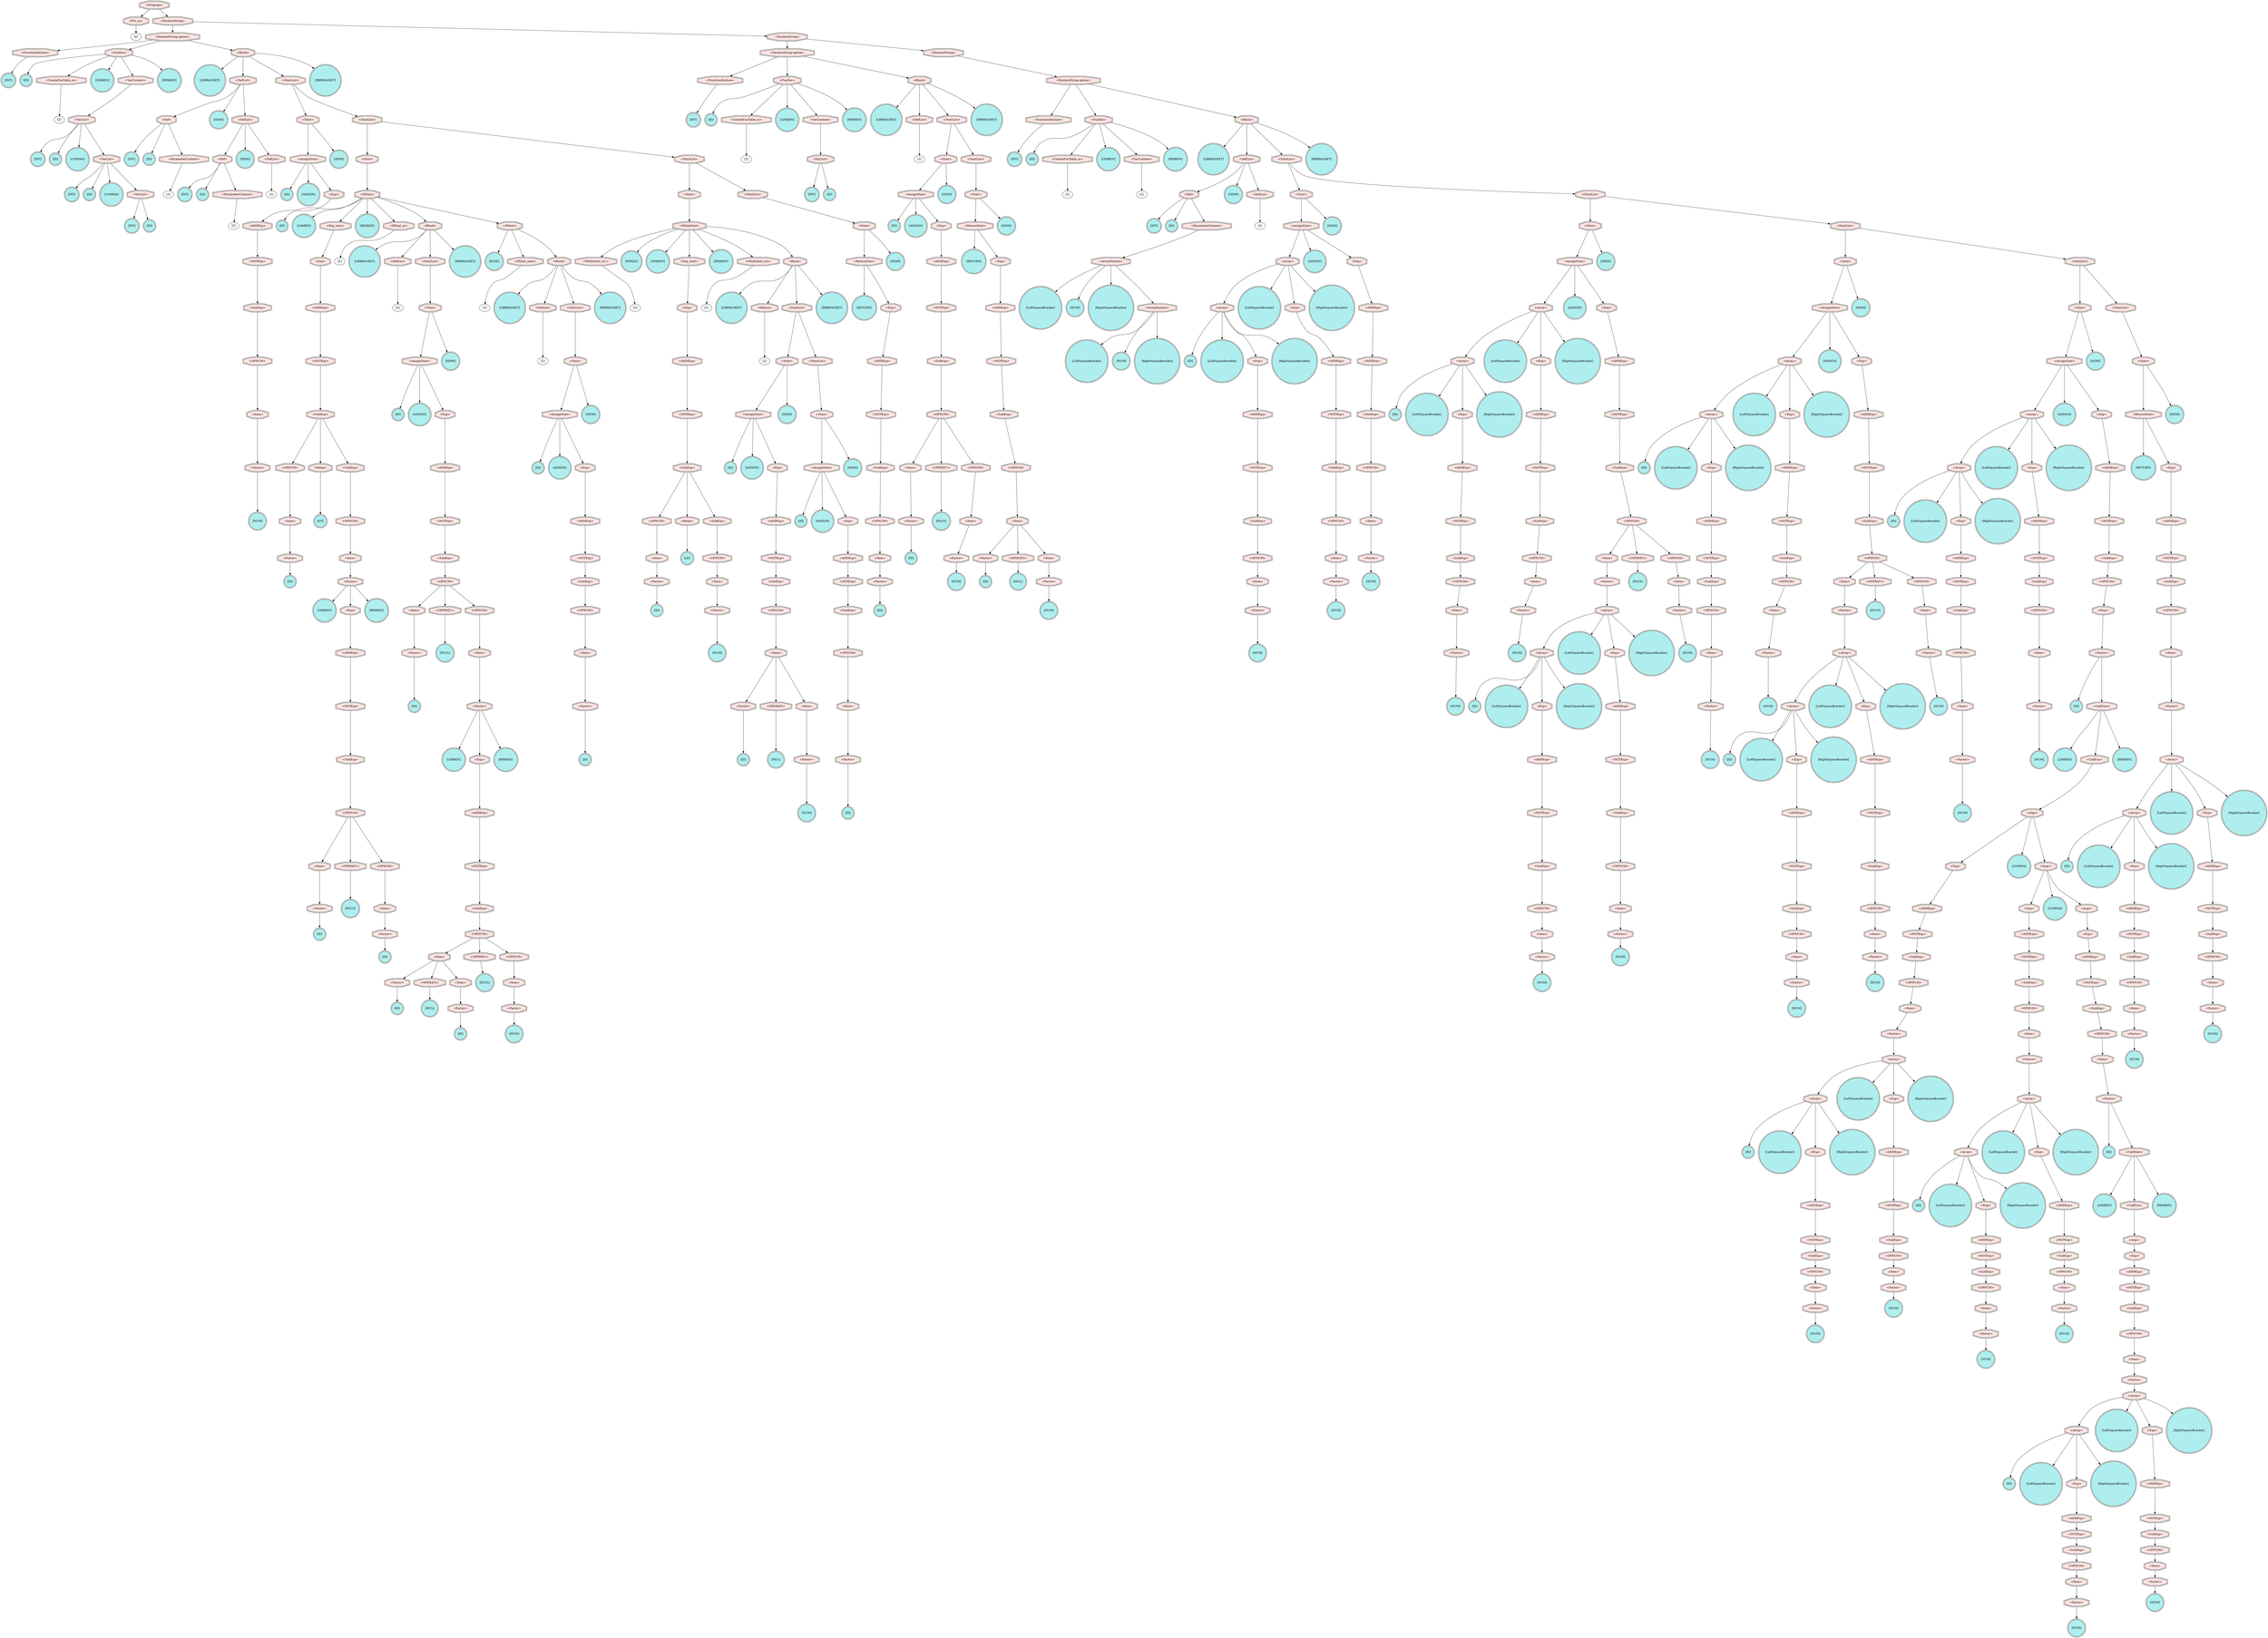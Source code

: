 digraph tree { 
v0[label="<Pro_m>",fillcolor=mistyrose,shape=doubleoctagon,style=filled];
e1[label="[Z]"];
v0-> e1;
v1[label="[INT]",fillcolor=paleturquoise,shape=doublecircle,style=filled];
v2[label="<FunctionDeclare>",fillcolor=mistyrose,shape=doubleoctagon,style=filled];
v2 -> v1;
v3[label="[ID]",fillcolor=paleturquoise,shape=doublecircle,style=filled];
v4[label="<CreateFunTable_m>",fillcolor=mistyrose,shape=doubleoctagon,style=filled];
e5[label="[Z]"];
v4-> e5;
v5[label="[LPAREN]",fillcolor=paleturquoise,shape=doublecircle,style=filled];
v6[label="[INT]",fillcolor=paleturquoise,shape=doublecircle,style=filled];
v7[label="[ID]",fillcolor=paleturquoise,shape=doublecircle,style=filled];
v8[label="[COMMA]",fillcolor=paleturquoise,shape=doublecircle,style=filled];
v9[label="[INT]",fillcolor=paleturquoise,shape=doublecircle,style=filled];
v10[label="[ID]",fillcolor=paleturquoise,shape=doublecircle,style=filled];
v11[label="[COMMA]",fillcolor=paleturquoise,shape=doublecircle,style=filled];
v12[label="[INT]",fillcolor=paleturquoise,shape=doublecircle,style=filled];
v13[label="[ID]",fillcolor=paleturquoise,shape=doublecircle,style=filled];
v14[label="<VarList>",fillcolor=mistyrose,shape=doubleoctagon,style=filled];
v14 -> v13;
v14 -> v12;
v15[label="<VarList>",fillcolor=mistyrose,shape=doubleoctagon,style=filled];
v15 -> v14;
v15 -> v11;
v15 -> v10;
v15 -> v9;
v16[label="<VarList>",fillcolor=mistyrose,shape=doubleoctagon,style=filled];
v16 -> v15;
v16 -> v8;
v16 -> v7;
v16 -> v6;
v17[label="<VarContent>",fillcolor=mistyrose,shape=doubleoctagon,style=filled];
v17 -> v16;
v18[label="[RPAREN]",fillcolor=paleturquoise,shape=doublecircle,style=filled];
v19[label="<FunDec>",fillcolor=mistyrose,shape=doubleoctagon,style=filled];
v19 -> v18;
v19 -> v17;
v19 -> v5;
v19 -> v4;
v19 -> v3;
v20[label="[LBBRACKET]",fillcolor=paleturquoise,shape=doublecircle,style=filled];
v21[label="[INT]",fillcolor=paleturquoise,shape=doublecircle,style=filled];
v22[label="[ID]",fillcolor=paleturquoise,shape=doublecircle,style=filled];
v23[label="<ParameterContent>",fillcolor=mistyrose,shape=doubleoctagon,style=filled];
e24[label="[Z]"];
v23-> e24;
v24[label="<Def>",fillcolor=mistyrose,shape=doubleoctagon,style=filled];
v24 -> v23;
v24 -> v22;
v24 -> v21;
v25[label="[SEMI]",fillcolor=paleturquoise,shape=doublecircle,style=filled];
v26[label="[INT]",fillcolor=paleturquoise,shape=doublecircle,style=filled];
v27[label="[ID]",fillcolor=paleturquoise,shape=doublecircle,style=filled];
v28[label="<ParameterContent>",fillcolor=mistyrose,shape=doubleoctagon,style=filled];
e29[label="[Z]"];
v28-> e29;
v29[label="<Def>",fillcolor=mistyrose,shape=doubleoctagon,style=filled];
v29 -> v28;
v29 -> v27;
v29 -> v26;
v30[label="[SEMI]",fillcolor=paleturquoise,shape=doublecircle,style=filled];
v31[label="<DefList>",fillcolor=mistyrose,shape=doubleoctagon,style=filled];
e32[label="[Z]"];
v31-> e32;
v32[label="<DefList>",fillcolor=mistyrose,shape=doubleoctagon,style=filled];
v32 -> v31;
v32 -> v30;
v32 -> v29;
v33[label="<DefList>",fillcolor=mistyrose,shape=doubleoctagon,style=filled];
v33 -> v32;
v33 -> v25;
v33 -> v24;
v34[label="[ID]",fillcolor=paleturquoise,shape=doublecircle,style=filled];
v35[label="[ASSIGN]",fillcolor=paleturquoise,shape=doublecircle,style=filled];
v36[label="[NUM]",fillcolor=paleturquoise,shape=doublecircle,style=filled];
v37[label="<Factor>",fillcolor=mistyrose,shape=doubleoctagon,style=filled];
v37 -> v36;
v38[label="<Item>",fillcolor=mistyrose,shape=doubleoctagon,style=filled];
v38 -> v37;
v39[label="<OPNUM>",fillcolor=mistyrose,shape=doubleoctagon,style=filled];
v39 -> v38;
v40[label="<SubExp>",fillcolor=mistyrose,shape=doubleoctagon,style=filled];
v40 -> v39;
v41[label="<NOTExp>",fillcolor=mistyrose,shape=doubleoctagon,style=filled];
v41 -> v40;
v42[label="<ANDExp>",fillcolor=mistyrose,shape=doubleoctagon,style=filled];
v42 -> v41;
v43[label="<Exp>",fillcolor=mistyrose,shape=doubleoctagon,style=filled];
v43 -> v42;
v44[label="<AssignStmt>",fillcolor=mistyrose,shape=doubleoctagon,style=filled];
v44 -> v43;
v44 -> v35;
v44 -> v34;
v45[label="[SEMI]",fillcolor=paleturquoise,shape=doublecircle,style=filled];
v46[label="<Stmt>",fillcolor=mistyrose,shape=doubleoctagon,style=filled];
v46 -> v45;
v46 -> v44;
v47[label="[IF]",fillcolor=paleturquoise,shape=doublecircle,style=filled];
v48[label="[LPAREN]",fillcolor=paleturquoise,shape=doublecircle,style=filled];
v49[label="[ID]",fillcolor=paleturquoise,shape=doublecircle,style=filled];
v50[label="<Factor>",fillcolor=mistyrose,shape=doubleoctagon,style=filled];
v50 -> v49;
v51[label="<Item>",fillcolor=mistyrose,shape=doubleoctagon,style=filled];
v51 -> v50;
v52[label="<OPNUM>",fillcolor=mistyrose,shape=doubleoctagon,style=filled];
v52 -> v51;
v53[label="[GT]",fillcolor=paleturquoise,shape=doublecircle,style=filled];
v54[label="<Relop>",fillcolor=mistyrose,shape=doubleoctagon,style=filled];
v54 -> v53;
v55[label="[LPAREN]",fillcolor=paleturquoise,shape=doublecircle,style=filled];
v56[label="[ID]",fillcolor=paleturquoise,shape=doublecircle,style=filled];
v57[label="<Factor>",fillcolor=mistyrose,shape=doubleoctagon,style=filled];
v57 -> v56;
v58[label="<Item>",fillcolor=mistyrose,shape=doubleoctagon,style=filled];
v58 -> v57;
v59[label="[PLUS]",fillcolor=paleturquoise,shape=doublecircle,style=filled];
v60[label="<OPERAT1>",fillcolor=mistyrose,shape=doubleoctagon,style=filled];
v60 -> v59;
v61[label="[ID]",fillcolor=paleturquoise,shape=doublecircle,style=filled];
v62[label="<Factor>",fillcolor=mistyrose,shape=doubleoctagon,style=filled];
v62 -> v61;
v63[label="<Item>",fillcolor=mistyrose,shape=doubleoctagon,style=filled];
v63 -> v62;
v64[label="<OPNUM>",fillcolor=mistyrose,shape=doubleoctagon,style=filled];
v64 -> v63;
v65[label="<OPNUM>",fillcolor=mistyrose,shape=doubleoctagon,style=filled];
v65 -> v64;
v65 -> v60;
v65 -> v58;
v66[label="<SubExp>",fillcolor=mistyrose,shape=doubleoctagon,style=filled];
v66 -> v65;
v67[label="<NOTExp>",fillcolor=mistyrose,shape=doubleoctagon,style=filled];
v67 -> v66;
v68[label="<ANDExp>",fillcolor=mistyrose,shape=doubleoctagon,style=filled];
v68 -> v67;
v69[label="<Exp>",fillcolor=mistyrose,shape=doubleoctagon,style=filled];
v69 -> v68;
v70[label="[RPAREN]",fillcolor=paleturquoise,shape=doublecircle,style=filled];
v71[label="<Factor>",fillcolor=mistyrose,shape=doubleoctagon,style=filled];
v71 -> v70;
v71 -> v69;
v71 -> v55;
v72[label="<Item>",fillcolor=mistyrose,shape=doubleoctagon,style=filled];
v72 -> v71;
v73[label="<OPNUM>",fillcolor=mistyrose,shape=doubleoctagon,style=filled];
v73 -> v72;
v74[label="<SubExp>",fillcolor=mistyrose,shape=doubleoctagon,style=filled];
v74 -> v73;
v75[label="<SubExp>",fillcolor=mistyrose,shape=doubleoctagon,style=filled];
v75 -> v74;
v75 -> v54;
v75 -> v52;
v76[label="<NOTExp>",fillcolor=mistyrose,shape=doubleoctagon,style=filled];
v76 -> v75;
v77[label="<ANDExp>",fillcolor=mistyrose,shape=doubleoctagon,style=filled];
v77 -> v76;
v78[label="<Exp>",fillcolor=mistyrose,shape=doubleoctagon,style=filled];
v78 -> v77;
v79[label="<Exp_stmt>",fillcolor=mistyrose,shape=doubleoctagon,style=filled];
v79 -> v78;
v80[label="[RPAREN]",fillcolor=paleturquoise,shape=doublecircle,style=filled];
v81[label="<IfStmt_m>",fillcolor=mistyrose,shape=doubleoctagon,style=filled];
e82[label="[Z]"];
v81-> e82;
v82[label="[LBBRACKET]",fillcolor=paleturquoise,shape=doublecircle,style=filled];
v83[label="<DefList>",fillcolor=mistyrose,shape=doubleoctagon,style=filled];
e84[label="[Z]"];
v83-> e84;
v84[label="[ID]",fillcolor=paleturquoise,shape=doublecircle,style=filled];
v85[label="[ASSIGN]",fillcolor=paleturquoise,shape=doublecircle,style=filled];
v86[label="[ID]",fillcolor=paleturquoise,shape=doublecircle,style=filled];
v87[label="<Factor>",fillcolor=mistyrose,shape=doubleoctagon,style=filled];
v87 -> v86;
v88[label="<Item>",fillcolor=mistyrose,shape=doubleoctagon,style=filled];
v88 -> v87;
v89[label="[PLUS]",fillcolor=paleturquoise,shape=doublecircle,style=filled];
v90[label="<OPERAT1>",fillcolor=mistyrose,shape=doubleoctagon,style=filled];
v90 -> v89;
v91[label="[LPAREN]",fillcolor=paleturquoise,shape=doublecircle,style=filled];
v92[label="[ID]",fillcolor=paleturquoise,shape=doublecircle,style=filled];
v93[label="<Factor>",fillcolor=mistyrose,shape=doubleoctagon,style=filled];
v93 -> v92;
v94[label="[MUL]",fillcolor=paleturquoise,shape=doublecircle,style=filled];
v95[label="<OPERAT2>",fillcolor=mistyrose,shape=doubleoctagon,style=filled];
v95 -> v94;
v96[label="[ID]",fillcolor=paleturquoise,shape=doublecircle,style=filled];
v97[label="<Factor>",fillcolor=mistyrose,shape=doubleoctagon,style=filled];
v97 -> v96;
v98[label="<Item>",fillcolor=mistyrose,shape=doubleoctagon,style=filled];
v98 -> v97;
v99[label="<Item>",fillcolor=mistyrose,shape=doubleoctagon,style=filled];
v99 -> v98;
v99 -> v95;
v99 -> v93;
v100[label="[PLUS]",fillcolor=paleturquoise,shape=doublecircle,style=filled];
v101[label="<OPERAT1>",fillcolor=mistyrose,shape=doubleoctagon,style=filled];
v101 -> v100;
v102[label="[NUM]",fillcolor=paleturquoise,shape=doublecircle,style=filled];
v103[label="<Factor>",fillcolor=mistyrose,shape=doubleoctagon,style=filled];
v103 -> v102;
v104[label="<Item>",fillcolor=mistyrose,shape=doubleoctagon,style=filled];
v104 -> v103;
v105[label="<OPNUM>",fillcolor=mistyrose,shape=doubleoctagon,style=filled];
v105 -> v104;
v106[label="<OPNUM>",fillcolor=mistyrose,shape=doubleoctagon,style=filled];
v106 -> v105;
v106 -> v101;
v106 -> v99;
v107[label="<SubExp>",fillcolor=mistyrose,shape=doubleoctagon,style=filled];
v107 -> v106;
v108[label="<NOTExp>",fillcolor=mistyrose,shape=doubleoctagon,style=filled];
v108 -> v107;
v109[label="<ANDExp>",fillcolor=mistyrose,shape=doubleoctagon,style=filled];
v109 -> v108;
v110[label="<Exp>",fillcolor=mistyrose,shape=doubleoctagon,style=filled];
v110 -> v109;
v111[label="[RPAREN]",fillcolor=paleturquoise,shape=doublecircle,style=filled];
v112[label="<Factor>",fillcolor=mistyrose,shape=doubleoctagon,style=filled];
v112 -> v111;
v112 -> v110;
v112 -> v91;
v113[label="<Item>",fillcolor=mistyrose,shape=doubleoctagon,style=filled];
v113 -> v112;
v114[label="<OPNUM>",fillcolor=mistyrose,shape=doubleoctagon,style=filled];
v114 -> v113;
v115[label="<OPNUM>",fillcolor=mistyrose,shape=doubleoctagon,style=filled];
v115 -> v114;
v115 -> v90;
v115 -> v88;
v116[label="<SubExp>",fillcolor=mistyrose,shape=doubleoctagon,style=filled];
v116 -> v115;
v117[label="<NOTExp>",fillcolor=mistyrose,shape=doubleoctagon,style=filled];
v117 -> v116;
v118[label="<ANDExp>",fillcolor=mistyrose,shape=doubleoctagon,style=filled];
v118 -> v117;
v119[label="<Exp>",fillcolor=mistyrose,shape=doubleoctagon,style=filled];
v119 -> v118;
v120[label="<AssignStmt>",fillcolor=mistyrose,shape=doubleoctagon,style=filled];
v120 -> v119;
v120 -> v85;
v120 -> v84;
v121[label="[SEMI]",fillcolor=paleturquoise,shape=doublecircle,style=filled];
v122[label="<Stmt>",fillcolor=mistyrose,shape=doubleoctagon,style=filled];
v122 -> v121;
v122 -> v120;
v123[label="<StmtList>",fillcolor=mistyrose,shape=doubleoctagon,style=filled];
v123 -> v122;
v124[label="[RBBRACKET]",fillcolor=paleturquoise,shape=doublecircle,style=filled];
v125[label="<Block>",fillcolor=mistyrose,shape=doubleoctagon,style=filled];
v125 -> v124;
v125 -> v123;
v125 -> v83;
v125 -> v82;
v126[label="[ELSE]",fillcolor=paleturquoise,shape=doublecircle,style=filled];
v127[label="<IfStmt_next>",fillcolor=mistyrose,shape=doubleoctagon,style=filled];
e128[label="[Z]"];
v127-> e128;
v128[label="[LBBRACKET]",fillcolor=paleturquoise,shape=doublecircle,style=filled];
v129[label="<DefList>",fillcolor=mistyrose,shape=doubleoctagon,style=filled];
e130[label="[Z]"];
v129-> e130;
v130[label="[ID]",fillcolor=paleturquoise,shape=doublecircle,style=filled];
v131[label="[ASSIGN]",fillcolor=paleturquoise,shape=doublecircle,style=filled];
v132[label="[ID]",fillcolor=paleturquoise,shape=doublecircle,style=filled];
v133[label="<Factor>",fillcolor=mistyrose,shape=doubleoctagon,style=filled];
v133 -> v132;
v134[label="<Item>",fillcolor=mistyrose,shape=doubleoctagon,style=filled];
v134 -> v133;
v135[label="<OPNUM>",fillcolor=mistyrose,shape=doubleoctagon,style=filled];
v135 -> v134;
v136[label="<SubExp>",fillcolor=mistyrose,shape=doubleoctagon,style=filled];
v136 -> v135;
v137[label="<NOTExp>",fillcolor=mistyrose,shape=doubleoctagon,style=filled];
v137 -> v136;
v138[label="<ANDExp>",fillcolor=mistyrose,shape=doubleoctagon,style=filled];
v138 -> v137;
v139[label="<Exp>",fillcolor=mistyrose,shape=doubleoctagon,style=filled];
v139 -> v138;
v140[label="<AssignStmt>",fillcolor=mistyrose,shape=doubleoctagon,style=filled];
v140 -> v139;
v140 -> v131;
v140 -> v130;
v141[label="[SEMI]",fillcolor=paleturquoise,shape=doublecircle,style=filled];
v142[label="<Stmt>",fillcolor=mistyrose,shape=doubleoctagon,style=filled];
v142 -> v141;
v142 -> v140;
v143[label="<StmtList>",fillcolor=mistyrose,shape=doubleoctagon,style=filled];
v143 -> v142;
v144[label="[RBBRACKET]",fillcolor=paleturquoise,shape=doublecircle,style=filled];
v145[label="<Block>",fillcolor=mistyrose,shape=doubleoctagon,style=filled];
v145 -> v144;
v145 -> v143;
v145 -> v129;
v145 -> v128;
v146[label="<IfNext>",fillcolor=mistyrose,shape=doubleoctagon,style=filled];
v146 -> v145;
v146 -> v127;
v146 -> v126;
v147[label="<IfStmt>",fillcolor=mistyrose,shape=doubleoctagon,style=filled];
v147 -> v146;
v147 -> v125;
v147 -> v81;
v147 -> v80;
v147 -> v79;
v147 -> v48;
v147 -> v47;
v148[label="<Stmt>",fillcolor=mistyrose,shape=doubleoctagon,style=filled];
v148 -> v147;
v149[label="<WhileStmt_m1>",fillcolor=mistyrose,shape=doubleoctagon,style=filled];
e150[label="[Z]"];
v149-> e150;
v150[label="[WHILE]",fillcolor=paleturquoise,shape=doublecircle,style=filled];
v151[label="[LPAREN]",fillcolor=paleturquoise,shape=doublecircle,style=filled];
v152[label="[ID]",fillcolor=paleturquoise,shape=doublecircle,style=filled];
v153[label="<Factor>",fillcolor=mistyrose,shape=doubleoctagon,style=filled];
v153 -> v152;
v154[label="<Item>",fillcolor=mistyrose,shape=doubleoctagon,style=filled];
v154 -> v153;
v155[label="<OPNUM>",fillcolor=mistyrose,shape=doubleoctagon,style=filled];
v155 -> v154;
v156[label="[LE]",fillcolor=paleturquoise,shape=doublecircle,style=filled];
v157[label="<Relop>",fillcolor=mistyrose,shape=doubleoctagon,style=filled];
v157 -> v156;
v158[label="[NUM]",fillcolor=paleturquoise,shape=doublecircle,style=filled];
v159[label="<Factor>",fillcolor=mistyrose,shape=doubleoctagon,style=filled];
v159 -> v158;
v160[label="<Item>",fillcolor=mistyrose,shape=doubleoctagon,style=filled];
v160 -> v159;
v161[label="<OPNUM>",fillcolor=mistyrose,shape=doubleoctagon,style=filled];
v161 -> v160;
v162[label="<SubExp>",fillcolor=mistyrose,shape=doubleoctagon,style=filled];
v162 -> v161;
v163[label="<SubExp>",fillcolor=mistyrose,shape=doubleoctagon,style=filled];
v163 -> v162;
v163 -> v157;
v163 -> v155;
v164[label="<NOTExp>",fillcolor=mistyrose,shape=doubleoctagon,style=filled];
v164 -> v163;
v165[label="<ANDExp>",fillcolor=mistyrose,shape=doubleoctagon,style=filled];
v165 -> v164;
v166[label="<Exp>",fillcolor=mistyrose,shape=doubleoctagon,style=filled];
v166 -> v165;
v167[label="<Exp_stmt>",fillcolor=mistyrose,shape=doubleoctagon,style=filled];
v167 -> v166;
v168[label="[RPAREN]",fillcolor=paleturquoise,shape=doublecircle,style=filled];
v169[label="<WhileStmt_m2>",fillcolor=mistyrose,shape=doubleoctagon,style=filled];
e170[label="[Z]"];
v169-> e170;
v170[label="[LBBRACKET]",fillcolor=paleturquoise,shape=doublecircle,style=filled];
v171[label="<DefList>",fillcolor=mistyrose,shape=doubleoctagon,style=filled];
e172[label="[Z]"];
v171-> e172;
v172[label="[ID]",fillcolor=paleturquoise,shape=doublecircle,style=filled];
v173[label="[ASSIGN]",fillcolor=paleturquoise,shape=doublecircle,style=filled];
v174[label="[ID]",fillcolor=paleturquoise,shape=doublecircle,style=filled];
v175[label="<Factor>",fillcolor=mistyrose,shape=doubleoctagon,style=filled];
v175 -> v174;
v176[label="[MUL]",fillcolor=paleturquoise,shape=doublecircle,style=filled];
v177[label="<OPERAT2>",fillcolor=mistyrose,shape=doubleoctagon,style=filled];
v177 -> v176;
v178[label="[NUM]",fillcolor=paleturquoise,shape=doublecircle,style=filled];
v179[label="<Factor>",fillcolor=mistyrose,shape=doubleoctagon,style=filled];
v179 -> v178;
v180[label="<Item>",fillcolor=mistyrose,shape=doubleoctagon,style=filled];
v180 -> v179;
v181[label="<Item>",fillcolor=mistyrose,shape=doubleoctagon,style=filled];
v181 -> v180;
v181 -> v177;
v181 -> v175;
v182[label="<OPNUM>",fillcolor=mistyrose,shape=doubleoctagon,style=filled];
v182 -> v181;
v183[label="<SubExp>",fillcolor=mistyrose,shape=doubleoctagon,style=filled];
v183 -> v182;
v184[label="<NOTExp>",fillcolor=mistyrose,shape=doubleoctagon,style=filled];
v184 -> v183;
v185[label="<ANDExp>",fillcolor=mistyrose,shape=doubleoctagon,style=filled];
v185 -> v184;
v186[label="<Exp>",fillcolor=mistyrose,shape=doubleoctagon,style=filled];
v186 -> v185;
v187[label="<AssignStmt>",fillcolor=mistyrose,shape=doubleoctagon,style=filled];
v187 -> v186;
v187 -> v173;
v187 -> v172;
v188[label="[SEMI]",fillcolor=paleturquoise,shape=doublecircle,style=filled];
v189[label="<Stmt>",fillcolor=mistyrose,shape=doubleoctagon,style=filled];
v189 -> v188;
v189 -> v187;
v190[label="[ID]",fillcolor=paleturquoise,shape=doublecircle,style=filled];
v191[label="[ASSIGN]",fillcolor=paleturquoise,shape=doublecircle,style=filled];
v192[label="[ID]",fillcolor=paleturquoise,shape=doublecircle,style=filled];
v193[label="<Factor>",fillcolor=mistyrose,shape=doubleoctagon,style=filled];
v193 -> v192;
v194[label="<Item>",fillcolor=mistyrose,shape=doubleoctagon,style=filled];
v194 -> v193;
v195[label="<OPNUM>",fillcolor=mistyrose,shape=doubleoctagon,style=filled];
v195 -> v194;
v196[label="<SubExp>",fillcolor=mistyrose,shape=doubleoctagon,style=filled];
v196 -> v195;
v197[label="<NOTExp>",fillcolor=mistyrose,shape=doubleoctagon,style=filled];
v197 -> v196;
v198[label="<ANDExp>",fillcolor=mistyrose,shape=doubleoctagon,style=filled];
v198 -> v197;
v199[label="<Exp>",fillcolor=mistyrose,shape=doubleoctagon,style=filled];
v199 -> v198;
v200[label="<AssignStmt>",fillcolor=mistyrose,shape=doubleoctagon,style=filled];
v200 -> v199;
v200 -> v191;
v200 -> v190;
v201[label="[SEMI]",fillcolor=paleturquoise,shape=doublecircle,style=filled];
v202[label="<Stmt>",fillcolor=mistyrose,shape=doubleoctagon,style=filled];
v202 -> v201;
v202 -> v200;
v203[label="<StmtList>",fillcolor=mistyrose,shape=doubleoctagon,style=filled];
v203 -> v202;
v204[label="<StmtList>",fillcolor=mistyrose,shape=doubleoctagon,style=filled];
v204 -> v203;
v204 -> v189;
v205[label="[RBBRACKET]",fillcolor=paleturquoise,shape=doublecircle,style=filled];
v206[label="<Block>",fillcolor=mistyrose,shape=doubleoctagon,style=filled];
v206 -> v205;
v206 -> v204;
v206 -> v171;
v206 -> v170;
v207[label="<WhileStmt>",fillcolor=mistyrose,shape=doubleoctagon,style=filled];
v207 -> v206;
v207 -> v169;
v207 -> v168;
v207 -> v167;
v207 -> v151;
v207 -> v150;
v207 -> v149;
v208[label="<Stmt>",fillcolor=mistyrose,shape=doubleoctagon,style=filled];
v208 -> v207;
v209[label="[RETURN]",fillcolor=paleturquoise,shape=doublecircle,style=filled];
v210[label="[ID]",fillcolor=paleturquoise,shape=doublecircle,style=filled];
v211[label="<Factor>",fillcolor=mistyrose,shape=doubleoctagon,style=filled];
v211 -> v210;
v212[label="<Item>",fillcolor=mistyrose,shape=doubleoctagon,style=filled];
v212 -> v211;
v213[label="<OPNUM>",fillcolor=mistyrose,shape=doubleoctagon,style=filled];
v213 -> v212;
v214[label="<SubExp>",fillcolor=mistyrose,shape=doubleoctagon,style=filled];
v214 -> v213;
v215[label="<NOTExp>",fillcolor=mistyrose,shape=doubleoctagon,style=filled];
v215 -> v214;
v216[label="<ANDExp>",fillcolor=mistyrose,shape=doubleoctagon,style=filled];
v216 -> v215;
v217[label="<Exp>",fillcolor=mistyrose,shape=doubleoctagon,style=filled];
v217 -> v216;
v218[label="<ReturnStmt>",fillcolor=mistyrose,shape=doubleoctagon,style=filled];
v218 -> v217;
v218 -> v209;
v219[label="[SEMI]",fillcolor=paleturquoise,shape=doublecircle,style=filled];
v220[label="<Stmt>",fillcolor=mistyrose,shape=doubleoctagon,style=filled];
v220 -> v219;
v220 -> v218;
v221[label="<StmtList>",fillcolor=mistyrose,shape=doubleoctagon,style=filled];
v221 -> v220;
v222[label="<StmtList>",fillcolor=mistyrose,shape=doubleoctagon,style=filled];
v222 -> v221;
v222 -> v208;
v223[label="<StmtList>",fillcolor=mistyrose,shape=doubleoctagon,style=filled];
v223 -> v222;
v223 -> v148;
v224[label="<StmtList>",fillcolor=mistyrose,shape=doubleoctagon,style=filled];
v224 -> v223;
v224 -> v46;
v225[label="[RBBRACKET]",fillcolor=paleturquoise,shape=doublecircle,style=filled];
v226[label="<Block>",fillcolor=mistyrose,shape=doubleoctagon,style=filled];
v226 -> v225;
v226 -> v224;
v226 -> v33;
v226 -> v20;
v227[label="<DeclareString-option>",fillcolor=mistyrose,shape=doubleoctagon,style=filled];
v227 -> v226;
v227 -> v19;
v227 -> v2;
v228[label="[INT]",fillcolor=paleturquoise,shape=doublecircle,style=filled];
v229[label="<FunctionDeclare>",fillcolor=mistyrose,shape=doubleoctagon,style=filled];
v229 -> v228;
v230[label="[ID]",fillcolor=paleturquoise,shape=doublecircle,style=filled];
v231[label="<CreateFunTable_m>",fillcolor=mistyrose,shape=doubleoctagon,style=filled];
e232[label="[Z]"];
v231-> e232;
v232[label="[LPAREN]",fillcolor=paleturquoise,shape=doublecircle,style=filled];
v233[label="[INT]",fillcolor=paleturquoise,shape=doublecircle,style=filled];
v234[label="[ID]",fillcolor=paleturquoise,shape=doublecircle,style=filled];
v235[label="<VarList>",fillcolor=mistyrose,shape=doubleoctagon,style=filled];
v235 -> v234;
v235 -> v233;
v236[label="<VarContent>",fillcolor=mistyrose,shape=doubleoctagon,style=filled];
v236 -> v235;
v237[label="[RPAREN]",fillcolor=paleturquoise,shape=doublecircle,style=filled];
v238[label="<FunDec>",fillcolor=mistyrose,shape=doubleoctagon,style=filled];
v238 -> v237;
v238 -> v236;
v238 -> v232;
v238 -> v231;
v238 -> v230;
v239[label="[LBBRACKET]",fillcolor=paleturquoise,shape=doublecircle,style=filled];
v240[label="<DefList>",fillcolor=mistyrose,shape=doubleoctagon,style=filled];
e241[label="[Z]"];
v240-> e241;
v241[label="[ID]",fillcolor=paleturquoise,shape=doublecircle,style=filled];
v242[label="[ASSIGN]",fillcolor=paleturquoise,shape=doublecircle,style=filled];
v243[label="[ID]",fillcolor=paleturquoise,shape=doublecircle,style=filled];
v244[label="<Factor>",fillcolor=mistyrose,shape=doubleoctagon,style=filled];
v244 -> v243;
v245[label="<Item>",fillcolor=mistyrose,shape=doubleoctagon,style=filled];
v245 -> v244;
v246[label="[PLUS]",fillcolor=paleturquoise,shape=doublecircle,style=filled];
v247[label="<OPERAT1>",fillcolor=mistyrose,shape=doubleoctagon,style=filled];
v247 -> v246;
v248[label="[NUM]",fillcolor=paleturquoise,shape=doublecircle,style=filled];
v249[label="<Factor>",fillcolor=mistyrose,shape=doubleoctagon,style=filled];
v249 -> v248;
v250[label="<Item>",fillcolor=mistyrose,shape=doubleoctagon,style=filled];
v250 -> v249;
v251[label="<OPNUM>",fillcolor=mistyrose,shape=doubleoctagon,style=filled];
v251 -> v250;
v252[label="<OPNUM>",fillcolor=mistyrose,shape=doubleoctagon,style=filled];
v252 -> v251;
v252 -> v247;
v252 -> v245;
v253[label="<SubExp>",fillcolor=mistyrose,shape=doubleoctagon,style=filled];
v253 -> v252;
v254[label="<NOTExp>",fillcolor=mistyrose,shape=doubleoctagon,style=filled];
v254 -> v253;
v255[label="<ANDExp>",fillcolor=mistyrose,shape=doubleoctagon,style=filled];
v255 -> v254;
v256[label="<Exp>",fillcolor=mistyrose,shape=doubleoctagon,style=filled];
v256 -> v255;
v257[label="<AssignStmt>",fillcolor=mistyrose,shape=doubleoctagon,style=filled];
v257 -> v256;
v257 -> v242;
v257 -> v241;
v258[label="[SEMI]",fillcolor=paleturquoise,shape=doublecircle,style=filled];
v259[label="<Stmt>",fillcolor=mistyrose,shape=doubleoctagon,style=filled];
v259 -> v258;
v259 -> v257;
v260[label="[RETURN]",fillcolor=paleturquoise,shape=doublecircle,style=filled];
v261[label="[ID]",fillcolor=paleturquoise,shape=doublecircle,style=filled];
v262[label="<Factor>",fillcolor=mistyrose,shape=doubleoctagon,style=filled];
v262 -> v261;
v263[label="[MUL]",fillcolor=paleturquoise,shape=doublecircle,style=filled];
v264[label="<OPERAT2>",fillcolor=mistyrose,shape=doubleoctagon,style=filled];
v264 -> v263;
v265[label="[NUM]",fillcolor=paleturquoise,shape=doublecircle,style=filled];
v266[label="<Factor>",fillcolor=mistyrose,shape=doubleoctagon,style=filled];
v266 -> v265;
v267[label="<Item>",fillcolor=mistyrose,shape=doubleoctagon,style=filled];
v267 -> v266;
v268[label="<Item>",fillcolor=mistyrose,shape=doubleoctagon,style=filled];
v268 -> v267;
v268 -> v264;
v268 -> v262;
v269[label="<OPNUM>",fillcolor=mistyrose,shape=doubleoctagon,style=filled];
v269 -> v268;
v270[label="<SubExp>",fillcolor=mistyrose,shape=doubleoctagon,style=filled];
v270 -> v269;
v271[label="<NOTExp>",fillcolor=mistyrose,shape=doubleoctagon,style=filled];
v271 -> v270;
v272[label="<ANDExp>",fillcolor=mistyrose,shape=doubleoctagon,style=filled];
v272 -> v271;
v273[label="<Exp>",fillcolor=mistyrose,shape=doubleoctagon,style=filled];
v273 -> v272;
v274[label="<ReturnStmt>",fillcolor=mistyrose,shape=doubleoctagon,style=filled];
v274 -> v273;
v274 -> v260;
v275[label="[SEMI]",fillcolor=paleturquoise,shape=doublecircle,style=filled];
v276[label="<Stmt>",fillcolor=mistyrose,shape=doubleoctagon,style=filled];
v276 -> v275;
v276 -> v274;
v277[label="<StmtList>",fillcolor=mistyrose,shape=doubleoctagon,style=filled];
v277 -> v276;
v278[label="<StmtList>",fillcolor=mistyrose,shape=doubleoctagon,style=filled];
v278 -> v277;
v278 -> v259;
v279[label="[RBBRACKET]",fillcolor=paleturquoise,shape=doublecircle,style=filled];
v280[label="<Block>",fillcolor=mistyrose,shape=doubleoctagon,style=filled];
v280 -> v279;
v280 -> v278;
v280 -> v240;
v280 -> v239;
v281[label="<DeclareString-option>",fillcolor=mistyrose,shape=doubleoctagon,style=filled];
v281 -> v280;
v281 -> v238;
v281 -> v229;
v282[label="[INT]",fillcolor=paleturquoise,shape=doublecircle,style=filled];
v283[label="<FunctionDeclare>",fillcolor=mistyrose,shape=doubleoctagon,style=filled];
v283 -> v282;
v284[label="[ID]",fillcolor=paleturquoise,shape=doublecircle,style=filled];
v285[label="<CreateFunTable_m>",fillcolor=mistyrose,shape=doubleoctagon,style=filled];
e286[label="[Z]"];
v285-> e286;
v286[label="[LPAREN]",fillcolor=paleturquoise,shape=doublecircle,style=filled];
v287[label="<VarContent>",fillcolor=mistyrose,shape=doubleoctagon,style=filled];
e288[label="[Z]"];
v287-> e288;
v288[label="[RPAREN]",fillcolor=paleturquoise,shape=doublecircle,style=filled];
v289[label="<FunDec>",fillcolor=mistyrose,shape=doubleoctagon,style=filled];
v289 -> v288;
v289 -> v287;
v289 -> v286;
v289 -> v285;
v289 -> v284;
v290[label="[LBBRACKET]",fillcolor=paleturquoise,shape=doublecircle,style=filled];
v291[label="[INT]",fillcolor=paleturquoise,shape=doublecircle,style=filled];
v292[label="[ID]",fillcolor=paleturquoise,shape=doublecircle,style=filled];
v293[label="[LeftSquareBracket]",fillcolor=paleturquoise,shape=doublecircle,style=filled];
v294[label="[NUM]",fillcolor=paleturquoise,shape=doublecircle,style=filled];
v295[label="[RightSquareBracket]",fillcolor=paleturquoise,shape=doublecircle,style=filled];
v296[label="[LeftSquareBracket]",fillcolor=paleturquoise,shape=doublecircle,style=filled];
v297[label="[NUM]",fillcolor=paleturquoise,shape=doublecircle,style=filled];
v298[label="[RightSquareBracket]",fillcolor=paleturquoise,shape=doublecircle,style=filled];
v299[label="<ArrayDeclare>",fillcolor=mistyrose,shape=doubleoctagon,style=filled];
v299 -> v298;
v299 -> v297;
v299 -> v296;
v300[label="<ArrayDeclare>",fillcolor=mistyrose,shape=doubleoctagon,style=filled];
v300 -> v299;
v300 -> v295;
v300 -> v294;
v300 -> v293;
v301[label="<ParameterContent>",fillcolor=mistyrose,shape=doubleoctagon,style=filled];
v301 -> v300;
v302[label="<Def>",fillcolor=mistyrose,shape=doubleoctagon,style=filled];
v302 -> v301;
v302 -> v292;
v302 -> v291;
v303[label="[SEMI]",fillcolor=paleturquoise,shape=doublecircle,style=filled];
v304[label="<DefList>",fillcolor=mistyrose,shape=doubleoctagon,style=filled];
e305[label="[Z]"];
v304-> e305;
v305[label="<DefList>",fillcolor=mistyrose,shape=doubleoctagon,style=filled];
v305 -> v304;
v305 -> v303;
v305 -> v302;
v306[label="[ID]",fillcolor=paleturquoise,shape=doublecircle,style=filled];
v307[label="[LeftSquareBracket]",fillcolor=paleturquoise,shape=doublecircle,style=filled];
v308[label="[NUM]",fillcolor=paleturquoise,shape=doublecircle,style=filled];
v309[label="<Factor>",fillcolor=mistyrose,shape=doubleoctagon,style=filled];
v309 -> v308;
v310[label="<Item>",fillcolor=mistyrose,shape=doubleoctagon,style=filled];
v310 -> v309;
v311[label="<OPNUM>",fillcolor=mistyrose,shape=doubleoctagon,style=filled];
v311 -> v310;
v312[label="<SubExp>",fillcolor=mistyrose,shape=doubleoctagon,style=filled];
v312 -> v311;
v313[label="<NOTExp>",fillcolor=mistyrose,shape=doubleoctagon,style=filled];
v313 -> v312;
v314[label="<ANDExp>",fillcolor=mistyrose,shape=doubleoctagon,style=filled];
v314 -> v313;
v315[label="<Exp>",fillcolor=mistyrose,shape=doubleoctagon,style=filled];
v315 -> v314;
v316[label="[RightSquareBracket]",fillcolor=paleturquoise,shape=doublecircle,style=filled];
v317[label="<Array>",fillcolor=mistyrose,shape=doubleoctagon,style=filled];
v317 -> v316;
v317 -> v315;
v317 -> v307;
v317 -> v306;
v318[label="[LeftSquareBracket]",fillcolor=paleturquoise,shape=doublecircle,style=filled];
v319[label="[NUM]",fillcolor=paleturquoise,shape=doublecircle,style=filled];
v320[label="<Factor>",fillcolor=mistyrose,shape=doubleoctagon,style=filled];
v320 -> v319;
v321[label="<Item>",fillcolor=mistyrose,shape=doubleoctagon,style=filled];
v321 -> v320;
v322[label="<OPNUM>",fillcolor=mistyrose,shape=doubleoctagon,style=filled];
v322 -> v321;
v323[label="<SubExp>",fillcolor=mistyrose,shape=doubleoctagon,style=filled];
v323 -> v322;
v324[label="<NOTExp>",fillcolor=mistyrose,shape=doubleoctagon,style=filled];
v324 -> v323;
v325[label="<ANDExp>",fillcolor=mistyrose,shape=doubleoctagon,style=filled];
v325 -> v324;
v326[label="<Exp>",fillcolor=mistyrose,shape=doubleoctagon,style=filled];
v326 -> v325;
v327[label="[RightSquareBracket]",fillcolor=paleturquoise,shape=doublecircle,style=filled];
v328[label="<Array>",fillcolor=mistyrose,shape=doubleoctagon,style=filled];
v328 -> v327;
v328 -> v326;
v328 -> v318;
v328 -> v317;
v329[label="[ASSIGN]",fillcolor=paleturquoise,shape=doublecircle,style=filled];
v330[label="[NUM]",fillcolor=paleturquoise,shape=doublecircle,style=filled];
v331[label="<Factor>",fillcolor=mistyrose,shape=doubleoctagon,style=filled];
v331 -> v330;
v332[label="<Item>",fillcolor=mistyrose,shape=doubleoctagon,style=filled];
v332 -> v331;
v333[label="<OPNUM>",fillcolor=mistyrose,shape=doubleoctagon,style=filled];
v333 -> v332;
v334[label="<SubExp>",fillcolor=mistyrose,shape=doubleoctagon,style=filled];
v334 -> v333;
v335[label="<NOTExp>",fillcolor=mistyrose,shape=doubleoctagon,style=filled];
v335 -> v334;
v336[label="<ANDExp>",fillcolor=mistyrose,shape=doubleoctagon,style=filled];
v336 -> v335;
v337[label="<Exp>",fillcolor=mistyrose,shape=doubleoctagon,style=filled];
v337 -> v336;
v338[label="<AssignStmt>",fillcolor=mistyrose,shape=doubleoctagon,style=filled];
v338 -> v337;
v338 -> v329;
v338 -> v328;
v339[label="[SEMI]",fillcolor=paleturquoise,shape=doublecircle,style=filled];
v340[label="<Stmt>",fillcolor=mistyrose,shape=doubleoctagon,style=filled];
v340 -> v339;
v340 -> v338;
v341[label="[ID]",fillcolor=paleturquoise,shape=doublecircle,style=filled];
v342[label="[LeftSquareBracket]",fillcolor=paleturquoise,shape=doublecircle,style=filled];
v343[label="[NUM]",fillcolor=paleturquoise,shape=doublecircle,style=filled];
v344[label="<Factor>",fillcolor=mistyrose,shape=doubleoctagon,style=filled];
v344 -> v343;
v345[label="<Item>",fillcolor=mistyrose,shape=doubleoctagon,style=filled];
v345 -> v344;
v346[label="<OPNUM>",fillcolor=mistyrose,shape=doubleoctagon,style=filled];
v346 -> v345;
v347[label="<SubExp>",fillcolor=mistyrose,shape=doubleoctagon,style=filled];
v347 -> v346;
v348[label="<NOTExp>",fillcolor=mistyrose,shape=doubleoctagon,style=filled];
v348 -> v347;
v349[label="<ANDExp>",fillcolor=mistyrose,shape=doubleoctagon,style=filled];
v349 -> v348;
v350[label="<Exp>",fillcolor=mistyrose,shape=doubleoctagon,style=filled];
v350 -> v349;
v351[label="[RightSquareBracket]",fillcolor=paleturquoise,shape=doublecircle,style=filled];
v352[label="<Array>",fillcolor=mistyrose,shape=doubleoctagon,style=filled];
v352 -> v351;
v352 -> v350;
v352 -> v342;
v352 -> v341;
v353[label="[LeftSquareBracket]",fillcolor=paleturquoise,shape=doublecircle,style=filled];
v354[label="[NUM]",fillcolor=paleturquoise,shape=doublecircle,style=filled];
v355[label="<Factor>",fillcolor=mistyrose,shape=doubleoctagon,style=filled];
v355 -> v354;
v356[label="<Item>",fillcolor=mistyrose,shape=doubleoctagon,style=filled];
v356 -> v355;
v357[label="<OPNUM>",fillcolor=mistyrose,shape=doubleoctagon,style=filled];
v357 -> v356;
v358[label="<SubExp>",fillcolor=mistyrose,shape=doubleoctagon,style=filled];
v358 -> v357;
v359[label="<NOTExp>",fillcolor=mistyrose,shape=doubleoctagon,style=filled];
v359 -> v358;
v360[label="<ANDExp>",fillcolor=mistyrose,shape=doubleoctagon,style=filled];
v360 -> v359;
v361[label="<Exp>",fillcolor=mistyrose,shape=doubleoctagon,style=filled];
v361 -> v360;
v362[label="[RightSquareBracket]",fillcolor=paleturquoise,shape=doublecircle,style=filled];
v363[label="<Array>",fillcolor=mistyrose,shape=doubleoctagon,style=filled];
v363 -> v362;
v363 -> v361;
v363 -> v353;
v363 -> v352;
v364[label="[ASSIGN]",fillcolor=paleturquoise,shape=doublecircle,style=filled];
v365[label="[ID]",fillcolor=paleturquoise,shape=doublecircle,style=filled];
v366[label="[LeftSquareBracket]",fillcolor=paleturquoise,shape=doublecircle,style=filled];
v367[label="[NUM]",fillcolor=paleturquoise,shape=doublecircle,style=filled];
v368[label="<Factor>",fillcolor=mistyrose,shape=doubleoctagon,style=filled];
v368 -> v367;
v369[label="<Item>",fillcolor=mistyrose,shape=doubleoctagon,style=filled];
v369 -> v368;
v370[label="<OPNUM>",fillcolor=mistyrose,shape=doubleoctagon,style=filled];
v370 -> v369;
v371[label="<SubExp>",fillcolor=mistyrose,shape=doubleoctagon,style=filled];
v371 -> v370;
v372[label="<NOTExp>",fillcolor=mistyrose,shape=doubleoctagon,style=filled];
v372 -> v371;
v373[label="<ANDExp>",fillcolor=mistyrose,shape=doubleoctagon,style=filled];
v373 -> v372;
v374[label="<Exp>",fillcolor=mistyrose,shape=doubleoctagon,style=filled];
v374 -> v373;
v375[label="[RightSquareBracket]",fillcolor=paleturquoise,shape=doublecircle,style=filled];
v376[label="<Array>",fillcolor=mistyrose,shape=doubleoctagon,style=filled];
v376 -> v375;
v376 -> v374;
v376 -> v366;
v376 -> v365;
v377[label="[LeftSquareBracket]",fillcolor=paleturquoise,shape=doublecircle,style=filled];
v378[label="[NUM]",fillcolor=paleturquoise,shape=doublecircle,style=filled];
v379[label="<Factor>",fillcolor=mistyrose,shape=doubleoctagon,style=filled];
v379 -> v378;
v380[label="<Item>",fillcolor=mistyrose,shape=doubleoctagon,style=filled];
v380 -> v379;
v381[label="<OPNUM>",fillcolor=mistyrose,shape=doubleoctagon,style=filled];
v381 -> v380;
v382[label="<SubExp>",fillcolor=mistyrose,shape=doubleoctagon,style=filled];
v382 -> v381;
v383[label="<NOTExp>",fillcolor=mistyrose,shape=doubleoctagon,style=filled];
v383 -> v382;
v384[label="<ANDExp>",fillcolor=mistyrose,shape=doubleoctagon,style=filled];
v384 -> v383;
v385[label="<Exp>",fillcolor=mistyrose,shape=doubleoctagon,style=filled];
v385 -> v384;
v386[label="[RightSquareBracket]",fillcolor=paleturquoise,shape=doublecircle,style=filled];
v387[label="<Array>",fillcolor=mistyrose,shape=doubleoctagon,style=filled];
v387 -> v386;
v387 -> v385;
v387 -> v377;
v387 -> v376;
v388[label="<Factor>",fillcolor=mistyrose,shape=doubleoctagon,style=filled];
v388 -> v387;
v389[label="<Item>",fillcolor=mistyrose,shape=doubleoctagon,style=filled];
v389 -> v388;
v390[label="[PLUS]",fillcolor=paleturquoise,shape=doublecircle,style=filled];
v391[label="<OPERAT1>",fillcolor=mistyrose,shape=doubleoctagon,style=filled];
v391 -> v390;
v392[label="[NUM]",fillcolor=paleturquoise,shape=doublecircle,style=filled];
v393[label="<Factor>",fillcolor=mistyrose,shape=doubleoctagon,style=filled];
v393 -> v392;
v394[label="<Item>",fillcolor=mistyrose,shape=doubleoctagon,style=filled];
v394 -> v393;
v395[label="<OPNUM>",fillcolor=mistyrose,shape=doubleoctagon,style=filled];
v395 -> v394;
v396[label="<OPNUM>",fillcolor=mistyrose,shape=doubleoctagon,style=filled];
v396 -> v395;
v396 -> v391;
v396 -> v389;
v397[label="<SubExp>",fillcolor=mistyrose,shape=doubleoctagon,style=filled];
v397 -> v396;
v398[label="<NOTExp>",fillcolor=mistyrose,shape=doubleoctagon,style=filled];
v398 -> v397;
v399[label="<ANDExp>",fillcolor=mistyrose,shape=doubleoctagon,style=filled];
v399 -> v398;
v400[label="<Exp>",fillcolor=mistyrose,shape=doubleoctagon,style=filled];
v400 -> v399;
v401[label="<AssignStmt>",fillcolor=mistyrose,shape=doubleoctagon,style=filled];
v401 -> v400;
v401 -> v364;
v401 -> v363;
v402[label="[SEMI]",fillcolor=paleturquoise,shape=doublecircle,style=filled];
v403[label="<Stmt>",fillcolor=mistyrose,shape=doubleoctagon,style=filled];
v403 -> v402;
v403 -> v401;
v404[label="[ID]",fillcolor=paleturquoise,shape=doublecircle,style=filled];
v405[label="[LeftSquareBracket]",fillcolor=paleturquoise,shape=doublecircle,style=filled];
v406[label="[NUM]",fillcolor=paleturquoise,shape=doublecircle,style=filled];
v407[label="<Factor>",fillcolor=mistyrose,shape=doubleoctagon,style=filled];
v407 -> v406;
v408[label="<Item>",fillcolor=mistyrose,shape=doubleoctagon,style=filled];
v408 -> v407;
v409[label="<OPNUM>",fillcolor=mistyrose,shape=doubleoctagon,style=filled];
v409 -> v408;
v410[label="<SubExp>",fillcolor=mistyrose,shape=doubleoctagon,style=filled];
v410 -> v409;
v411[label="<NOTExp>",fillcolor=mistyrose,shape=doubleoctagon,style=filled];
v411 -> v410;
v412[label="<ANDExp>",fillcolor=mistyrose,shape=doubleoctagon,style=filled];
v412 -> v411;
v413[label="<Exp>",fillcolor=mistyrose,shape=doubleoctagon,style=filled];
v413 -> v412;
v414[label="[RightSquareBracket]",fillcolor=paleturquoise,shape=doublecircle,style=filled];
v415[label="<Array>",fillcolor=mistyrose,shape=doubleoctagon,style=filled];
v415 -> v414;
v415 -> v413;
v415 -> v405;
v415 -> v404;
v416[label="[LeftSquareBracket]",fillcolor=paleturquoise,shape=doublecircle,style=filled];
v417[label="[NUM]",fillcolor=paleturquoise,shape=doublecircle,style=filled];
v418[label="<Factor>",fillcolor=mistyrose,shape=doubleoctagon,style=filled];
v418 -> v417;
v419[label="<Item>",fillcolor=mistyrose,shape=doubleoctagon,style=filled];
v419 -> v418;
v420[label="<OPNUM>",fillcolor=mistyrose,shape=doubleoctagon,style=filled];
v420 -> v419;
v421[label="<SubExp>",fillcolor=mistyrose,shape=doubleoctagon,style=filled];
v421 -> v420;
v422[label="<NOTExp>",fillcolor=mistyrose,shape=doubleoctagon,style=filled];
v422 -> v421;
v423[label="<ANDExp>",fillcolor=mistyrose,shape=doubleoctagon,style=filled];
v423 -> v422;
v424[label="<Exp>",fillcolor=mistyrose,shape=doubleoctagon,style=filled];
v424 -> v423;
v425[label="[RightSquareBracket]",fillcolor=paleturquoise,shape=doublecircle,style=filled];
v426[label="<Array>",fillcolor=mistyrose,shape=doubleoctagon,style=filled];
v426 -> v425;
v426 -> v424;
v426 -> v416;
v426 -> v415;
v427[label="[ASSIGN]",fillcolor=paleturquoise,shape=doublecircle,style=filled];
v428[label="[ID]",fillcolor=paleturquoise,shape=doublecircle,style=filled];
v429[label="[LeftSquareBracket]",fillcolor=paleturquoise,shape=doublecircle,style=filled];
v430[label="[NUM]",fillcolor=paleturquoise,shape=doublecircle,style=filled];
v431[label="<Factor>",fillcolor=mistyrose,shape=doubleoctagon,style=filled];
v431 -> v430;
v432[label="<Item>",fillcolor=mistyrose,shape=doubleoctagon,style=filled];
v432 -> v431;
v433[label="<OPNUM>",fillcolor=mistyrose,shape=doubleoctagon,style=filled];
v433 -> v432;
v434[label="<SubExp>",fillcolor=mistyrose,shape=doubleoctagon,style=filled];
v434 -> v433;
v435[label="<NOTExp>",fillcolor=mistyrose,shape=doubleoctagon,style=filled];
v435 -> v434;
v436[label="<ANDExp>",fillcolor=mistyrose,shape=doubleoctagon,style=filled];
v436 -> v435;
v437[label="<Exp>",fillcolor=mistyrose,shape=doubleoctagon,style=filled];
v437 -> v436;
v438[label="[RightSquareBracket]",fillcolor=paleturquoise,shape=doublecircle,style=filled];
v439[label="<Array>",fillcolor=mistyrose,shape=doubleoctagon,style=filled];
v439 -> v438;
v439 -> v437;
v439 -> v429;
v439 -> v428;
v440[label="[LeftSquareBracket]",fillcolor=paleturquoise,shape=doublecircle,style=filled];
v441[label="[NUM]",fillcolor=paleturquoise,shape=doublecircle,style=filled];
v442[label="<Factor>",fillcolor=mistyrose,shape=doubleoctagon,style=filled];
v442 -> v441;
v443[label="<Item>",fillcolor=mistyrose,shape=doubleoctagon,style=filled];
v443 -> v442;
v444[label="<OPNUM>",fillcolor=mistyrose,shape=doubleoctagon,style=filled];
v444 -> v443;
v445[label="<SubExp>",fillcolor=mistyrose,shape=doubleoctagon,style=filled];
v445 -> v444;
v446[label="<NOTExp>",fillcolor=mistyrose,shape=doubleoctagon,style=filled];
v446 -> v445;
v447[label="<ANDExp>",fillcolor=mistyrose,shape=doubleoctagon,style=filled];
v447 -> v446;
v448[label="<Exp>",fillcolor=mistyrose,shape=doubleoctagon,style=filled];
v448 -> v447;
v449[label="[RightSquareBracket]",fillcolor=paleturquoise,shape=doublecircle,style=filled];
v450[label="<Array>",fillcolor=mistyrose,shape=doubleoctagon,style=filled];
v450 -> v449;
v450 -> v448;
v450 -> v440;
v450 -> v439;
v451[label="<Factor>",fillcolor=mistyrose,shape=doubleoctagon,style=filled];
v451 -> v450;
v452[label="<Item>",fillcolor=mistyrose,shape=doubleoctagon,style=filled];
v452 -> v451;
v453[label="[PLUS]",fillcolor=paleturquoise,shape=doublecircle,style=filled];
v454[label="<OPERAT1>",fillcolor=mistyrose,shape=doubleoctagon,style=filled];
v454 -> v453;
v455[label="[NUM]",fillcolor=paleturquoise,shape=doublecircle,style=filled];
v456[label="<Factor>",fillcolor=mistyrose,shape=doubleoctagon,style=filled];
v456 -> v455;
v457[label="<Item>",fillcolor=mistyrose,shape=doubleoctagon,style=filled];
v457 -> v456;
v458[label="<OPNUM>",fillcolor=mistyrose,shape=doubleoctagon,style=filled];
v458 -> v457;
v459[label="<OPNUM>",fillcolor=mistyrose,shape=doubleoctagon,style=filled];
v459 -> v458;
v459 -> v454;
v459 -> v452;
v460[label="<SubExp>",fillcolor=mistyrose,shape=doubleoctagon,style=filled];
v460 -> v459;
v461[label="<NOTExp>",fillcolor=mistyrose,shape=doubleoctagon,style=filled];
v461 -> v460;
v462[label="<ANDExp>",fillcolor=mistyrose,shape=doubleoctagon,style=filled];
v462 -> v461;
v463[label="<Exp>",fillcolor=mistyrose,shape=doubleoctagon,style=filled];
v463 -> v462;
v464[label="<AssignStmt>",fillcolor=mistyrose,shape=doubleoctagon,style=filled];
v464 -> v463;
v464 -> v427;
v464 -> v426;
v465[label="[SEMI]",fillcolor=paleturquoise,shape=doublecircle,style=filled];
v466[label="<Stmt>",fillcolor=mistyrose,shape=doubleoctagon,style=filled];
v466 -> v465;
v466 -> v464;
v467[label="[ID]",fillcolor=paleturquoise,shape=doublecircle,style=filled];
v468[label="[LeftSquareBracket]",fillcolor=paleturquoise,shape=doublecircle,style=filled];
v469[label="[NUM]",fillcolor=paleturquoise,shape=doublecircle,style=filled];
v470[label="<Factor>",fillcolor=mistyrose,shape=doubleoctagon,style=filled];
v470 -> v469;
v471[label="<Item>",fillcolor=mistyrose,shape=doubleoctagon,style=filled];
v471 -> v470;
v472[label="<OPNUM>",fillcolor=mistyrose,shape=doubleoctagon,style=filled];
v472 -> v471;
v473[label="<SubExp>",fillcolor=mistyrose,shape=doubleoctagon,style=filled];
v473 -> v472;
v474[label="<NOTExp>",fillcolor=mistyrose,shape=doubleoctagon,style=filled];
v474 -> v473;
v475[label="<ANDExp>",fillcolor=mistyrose,shape=doubleoctagon,style=filled];
v475 -> v474;
v476[label="<Exp>",fillcolor=mistyrose,shape=doubleoctagon,style=filled];
v476 -> v475;
v477[label="[RightSquareBracket]",fillcolor=paleturquoise,shape=doublecircle,style=filled];
v478[label="<Array>",fillcolor=mistyrose,shape=doubleoctagon,style=filled];
v478 -> v477;
v478 -> v476;
v478 -> v468;
v478 -> v467;
v479[label="[LeftSquareBracket]",fillcolor=paleturquoise,shape=doublecircle,style=filled];
v480[label="[NUM]",fillcolor=paleturquoise,shape=doublecircle,style=filled];
v481[label="<Factor>",fillcolor=mistyrose,shape=doubleoctagon,style=filled];
v481 -> v480;
v482[label="<Item>",fillcolor=mistyrose,shape=doubleoctagon,style=filled];
v482 -> v481;
v483[label="<OPNUM>",fillcolor=mistyrose,shape=doubleoctagon,style=filled];
v483 -> v482;
v484[label="<SubExp>",fillcolor=mistyrose,shape=doubleoctagon,style=filled];
v484 -> v483;
v485[label="<NOTExp>",fillcolor=mistyrose,shape=doubleoctagon,style=filled];
v485 -> v484;
v486[label="<ANDExp>",fillcolor=mistyrose,shape=doubleoctagon,style=filled];
v486 -> v485;
v487[label="<Exp>",fillcolor=mistyrose,shape=doubleoctagon,style=filled];
v487 -> v486;
v488[label="[RightSquareBracket]",fillcolor=paleturquoise,shape=doublecircle,style=filled];
v489[label="<Array>",fillcolor=mistyrose,shape=doubleoctagon,style=filled];
v489 -> v488;
v489 -> v487;
v489 -> v479;
v489 -> v478;
v490[label="[ASSIGN]",fillcolor=paleturquoise,shape=doublecircle,style=filled];
v491[label="[ID]",fillcolor=paleturquoise,shape=doublecircle,style=filled];
v492[label="[LPAREN]",fillcolor=paleturquoise,shape=doublecircle,style=filled];
v493[label="[ID]",fillcolor=paleturquoise,shape=doublecircle,style=filled];
v494[label="[LeftSquareBracket]",fillcolor=paleturquoise,shape=doublecircle,style=filled];
v495[label="[NUM]",fillcolor=paleturquoise,shape=doublecircle,style=filled];
v496[label="<Factor>",fillcolor=mistyrose,shape=doubleoctagon,style=filled];
v496 -> v495;
v497[label="<Item>",fillcolor=mistyrose,shape=doubleoctagon,style=filled];
v497 -> v496;
v498[label="<OPNUM>",fillcolor=mistyrose,shape=doubleoctagon,style=filled];
v498 -> v497;
v499[label="<SubExp>",fillcolor=mistyrose,shape=doubleoctagon,style=filled];
v499 -> v498;
v500[label="<NOTExp>",fillcolor=mistyrose,shape=doubleoctagon,style=filled];
v500 -> v499;
v501[label="<ANDExp>",fillcolor=mistyrose,shape=doubleoctagon,style=filled];
v501 -> v500;
v502[label="<Exp>",fillcolor=mistyrose,shape=doubleoctagon,style=filled];
v502 -> v501;
v503[label="[RightSquareBracket]",fillcolor=paleturquoise,shape=doublecircle,style=filled];
v504[label="<Array>",fillcolor=mistyrose,shape=doubleoctagon,style=filled];
v504 -> v503;
v504 -> v502;
v504 -> v494;
v504 -> v493;
v505[label="[LeftSquareBracket]",fillcolor=paleturquoise,shape=doublecircle,style=filled];
v506[label="[NUM]",fillcolor=paleturquoise,shape=doublecircle,style=filled];
v507[label="<Factor>",fillcolor=mistyrose,shape=doubleoctagon,style=filled];
v507 -> v506;
v508[label="<Item>",fillcolor=mistyrose,shape=doubleoctagon,style=filled];
v508 -> v507;
v509[label="<OPNUM>",fillcolor=mistyrose,shape=doubleoctagon,style=filled];
v509 -> v508;
v510[label="<SubExp>",fillcolor=mistyrose,shape=doubleoctagon,style=filled];
v510 -> v509;
v511[label="<NOTExp>",fillcolor=mistyrose,shape=doubleoctagon,style=filled];
v511 -> v510;
v512[label="<ANDExp>",fillcolor=mistyrose,shape=doubleoctagon,style=filled];
v512 -> v511;
v513[label="<Exp>",fillcolor=mistyrose,shape=doubleoctagon,style=filled];
v513 -> v512;
v514[label="[RightSquareBracket]",fillcolor=paleturquoise,shape=doublecircle,style=filled];
v515[label="<Array>",fillcolor=mistyrose,shape=doubleoctagon,style=filled];
v515 -> v514;
v515 -> v513;
v515 -> v505;
v515 -> v504;
v516[label="<Factor>",fillcolor=mistyrose,shape=doubleoctagon,style=filled];
v516 -> v515;
v517[label="<Item>",fillcolor=mistyrose,shape=doubleoctagon,style=filled];
v517 -> v516;
v518[label="<OPNUM>",fillcolor=mistyrose,shape=doubleoctagon,style=filled];
v518 -> v517;
v519[label="<SubExp>",fillcolor=mistyrose,shape=doubleoctagon,style=filled];
v519 -> v518;
v520[label="<NOTExp>",fillcolor=mistyrose,shape=doubleoctagon,style=filled];
v520 -> v519;
v521[label="<ANDExp>",fillcolor=mistyrose,shape=doubleoctagon,style=filled];
v521 -> v520;
v522[label="<Exp>",fillcolor=mistyrose,shape=doubleoctagon,style=filled];
v522 -> v521;
v523[label="[COMMA]",fillcolor=paleturquoise,shape=doublecircle,style=filled];
v524[label="[ID]",fillcolor=paleturquoise,shape=doublecircle,style=filled];
v525[label="[LeftSquareBracket]",fillcolor=paleturquoise,shape=doublecircle,style=filled];
v526[label="[NUM]",fillcolor=paleturquoise,shape=doublecircle,style=filled];
v527[label="<Factor>",fillcolor=mistyrose,shape=doubleoctagon,style=filled];
v527 -> v526;
v528[label="<Item>",fillcolor=mistyrose,shape=doubleoctagon,style=filled];
v528 -> v527;
v529[label="<OPNUM>",fillcolor=mistyrose,shape=doubleoctagon,style=filled];
v529 -> v528;
v530[label="<SubExp>",fillcolor=mistyrose,shape=doubleoctagon,style=filled];
v530 -> v529;
v531[label="<NOTExp>",fillcolor=mistyrose,shape=doubleoctagon,style=filled];
v531 -> v530;
v532[label="<ANDExp>",fillcolor=mistyrose,shape=doubleoctagon,style=filled];
v532 -> v531;
v533[label="<Exp>",fillcolor=mistyrose,shape=doubleoctagon,style=filled];
v533 -> v532;
v534[label="[RightSquareBracket]",fillcolor=paleturquoise,shape=doublecircle,style=filled];
v535[label="<Array>",fillcolor=mistyrose,shape=doubleoctagon,style=filled];
v535 -> v534;
v535 -> v533;
v535 -> v525;
v535 -> v524;
v536[label="[LeftSquareBracket]",fillcolor=paleturquoise,shape=doublecircle,style=filled];
v537[label="[NUM]",fillcolor=paleturquoise,shape=doublecircle,style=filled];
v538[label="<Factor>",fillcolor=mistyrose,shape=doubleoctagon,style=filled];
v538 -> v537;
v539[label="<Item>",fillcolor=mistyrose,shape=doubleoctagon,style=filled];
v539 -> v538;
v540[label="<OPNUM>",fillcolor=mistyrose,shape=doubleoctagon,style=filled];
v540 -> v539;
v541[label="<SubExp>",fillcolor=mistyrose,shape=doubleoctagon,style=filled];
v541 -> v540;
v542[label="<NOTExp>",fillcolor=mistyrose,shape=doubleoctagon,style=filled];
v542 -> v541;
v543[label="<ANDExp>",fillcolor=mistyrose,shape=doubleoctagon,style=filled];
v543 -> v542;
v544[label="<Exp>",fillcolor=mistyrose,shape=doubleoctagon,style=filled];
v544 -> v543;
v545[label="[RightSquareBracket]",fillcolor=paleturquoise,shape=doublecircle,style=filled];
v546[label="<Array>",fillcolor=mistyrose,shape=doubleoctagon,style=filled];
v546 -> v545;
v546 -> v544;
v546 -> v536;
v546 -> v535;
v547[label="<Factor>",fillcolor=mistyrose,shape=doubleoctagon,style=filled];
v547 -> v546;
v548[label="<Item>",fillcolor=mistyrose,shape=doubleoctagon,style=filled];
v548 -> v547;
v549[label="<OPNUM>",fillcolor=mistyrose,shape=doubleoctagon,style=filled];
v549 -> v548;
v550[label="<SubExp>",fillcolor=mistyrose,shape=doubleoctagon,style=filled];
v550 -> v549;
v551[label="<NOTExp>",fillcolor=mistyrose,shape=doubleoctagon,style=filled];
v551 -> v550;
v552[label="<ANDExp>",fillcolor=mistyrose,shape=doubleoctagon,style=filled];
v552 -> v551;
v553[label="<Exp>",fillcolor=mistyrose,shape=doubleoctagon,style=filled];
v553 -> v552;
v554[label="[COMMA]",fillcolor=paleturquoise,shape=doublecircle,style=filled];
v555[label="[ID]",fillcolor=paleturquoise,shape=doublecircle,style=filled];
v556[label="[LPAREN]",fillcolor=paleturquoise,shape=doublecircle,style=filled];
v557[label="[ID]",fillcolor=paleturquoise,shape=doublecircle,style=filled];
v558[label="[LeftSquareBracket]",fillcolor=paleturquoise,shape=doublecircle,style=filled];
v559[label="[NUM]",fillcolor=paleturquoise,shape=doublecircle,style=filled];
v560[label="<Factor>",fillcolor=mistyrose,shape=doubleoctagon,style=filled];
v560 -> v559;
v561[label="<Item>",fillcolor=mistyrose,shape=doubleoctagon,style=filled];
v561 -> v560;
v562[label="<OPNUM>",fillcolor=mistyrose,shape=doubleoctagon,style=filled];
v562 -> v561;
v563[label="<SubExp>",fillcolor=mistyrose,shape=doubleoctagon,style=filled];
v563 -> v562;
v564[label="<NOTExp>",fillcolor=mistyrose,shape=doubleoctagon,style=filled];
v564 -> v563;
v565[label="<ANDExp>",fillcolor=mistyrose,shape=doubleoctagon,style=filled];
v565 -> v564;
v566[label="<Exp>",fillcolor=mistyrose,shape=doubleoctagon,style=filled];
v566 -> v565;
v567[label="[RightSquareBracket]",fillcolor=paleturquoise,shape=doublecircle,style=filled];
v568[label="<Array>",fillcolor=mistyrose,shape=doubleoctagon,style=filled];
v568 -> v567;
v568 -> v566;
v568 -> v558;
v568 -> v557;
v569[label="[LeftSquareBracket]",fillcolor=paleturquoise,shape=doublecircle,style=filled];
v570[label="[NUM]",fillcolor=paleturquoise,shape=doublecircle,style=filled];
v571[label="<Factor>",fillcolor=mistyrose,shape=doubleoctagon,style=filled];
v571 -> v570;
v572[label="<Item>",fillcolor=mistyrose,shape=doubleoctagon,style=filled];
v572 -> v571;
v573[label="<OPNUM>",fillcolor=mistyrose,shape=doubleoctagon,style=filled];
v573 -> v572;
v574[label="<SubExp>",fillcolor=mistyrose,shape=doubleoctagon,style=filled];
v574 -> v573;
v575[label="<NOTExp>",fillcolor=mistyrose,shape=doubleoctagon,style=filled];
v575 -> v574;
v576[label="<ANDExp>",fillcolor=mistyrose,shape=doubleoctagon,style=filled];
v576 -> v575;
v577[label="<Exp>",fillcolor=mistyrose,shape=doubleoctagon,style=filled];
v577 -> v576;
v578[label="[RightSquareBracket]",fillcolor=paleturquoise,shape=doublecircle,style=filled];
v579[label="<Array>",fillcolor=mistyrose,shape=doubleoctagon,style=filled];
v579 -> v578;
v579 -> v577;
v579 -> v569;
v579 -> v568;
v580[label="<Factor>",fillcolor=mistyrose,shape=doubleoctagon,style=filled];
v580 -> v579;
v581[label="<Item>",fillcolor=mistyrose,shape=doubleoctagon,style=filled];
v581 -> v580;
v582[label="<OPNUM>",fillcolor=mistyrose,shape=doubleoctagon,style=filled];
v582 -> v581;
v583[label="<SubExp>",fillcolor=mistyrose,shape=doubleoctagon,style=filled];
v583 -> v582;
v584[label="<NOTExp>",fillcolor=mistyrose,shape=doubleoctagon,style=filled];
v584 -> v583;
v585[label="<ANDExp>",fillcolor=mistyrose,shape=doubleoctagon,style=filled];
v585 -> v584;
v586[label="<Exp>",fillcolor=mistyrose,shape=doubleoctagon,style=filled];
v586 -> v585;
v587[label="<Args>",fillcolor=mistyrose,shape=doubleoctagon,style=filled];
v587 -> v586;
v588[label="<CallFun>",fillcolor=mistyrose,shape=doubleoctagon,style=filled];
v588 -> v587;
v589[label="[RPAREN]",fillcolor=paleturquoise,shape=doublecircle,style=filled];
v590[label="<CallStmt>",fillcolor=mistyrose,shape=doubleoctagon,style=filled];
v590 -> v589;
v590 -> v588;
v590 -> v556;
v591[label="<Factor>",fillcolor=mistyrose,shape=doubleoctagon,style=filled];
v591 -> v590;
v591 -> v555;
v592[label="<Item>",fillcolor=mistyrose,shape=doubleoctagon,style=filled];
v592 -> v591;
v593[label="<OPNUM>",fillcolor=mistyrose,shape=doubleoctagon,style=filled];
v593 -> v592;
v594[label="<SubExp>",fillcolor=mistyrose,shape=doubleoctagon,style=filled];
v594 -> v593;
v595[label="<NOTExp>",fillcolor=mistyrose,shape=doubleoctagon,style=filled];
v595 -> v594;
v596[label="<ANDExp>",fillcolor=mistyrose,shape=doubleoctagon,style=filled];
v596 -> v595;
v597[label="<Exp>",fillcolor=mistyrose,shape=doubleoctagon,style=filled];
v597 -> v596;
v598[label="<Args>",fillcolor=mistyrose,shape=doubleoctagon,style=filled];
v598 -> v597;
v599[label="<Args>",fillcolor=mistyrose,shape=doubleoctagon,style=filled];
v599 -> v598;
v599 -> v554;
v599 -> v553;
v600[label="<Args>",fillcolor=mistyrose,shape=doubleoctagon,style=filled];
v600 -> v599;
v600 -> v523;
v600 -> v522;
v601[label="<CallFun>",fillcolor=mistyrose,shape=doubleoctagon,style=filled];
v601 -> v600;
v602[label="[RPAREN]",fillcolor=paleturquoise,shape=doublecircle,style=filled];
v603[label="<CallStmt>",fillcolor=mistyrose,shape=doubleoctagon,style=filled];
v603 -> v602;
v603 -> v601;
v603 -> v492;
v604[label="<Factor>",fillcolor=mistyrose,shape=doubleoctagon,style=filled];
v604 -> v603;
v604 -> v491;
v605[label="<Item>",fillcolor=mistyrose,shape=doubleoctagon,style=filled];
v605 -> v604;
v606[label="<OPNUM>",fillcolor=mistyrose,shape=doubleoctagon,style=filled];
v606 -> v605;
v607[label="<SubExp>",fillcolor=mistyrose,shape=doubleoctagon,style=filled];
v607 -> v606;
v608[label="<NOTExp>",fillcolor=mistyrose,shape=doubleoctagon,style=filled];
v608 -> v607;
v609[label="<ANDExp>",fillcolor=mistyrose,shape=doubleoctagon,style=filled];
v609 -> v608;
v610[label="<Exp>",fillcolor=mistyrose,shape=doubleoctagon,style=filled];
v610 -> v609;
v611[label="<AssignStmt>",fillcolor=mistyrose,shape=doubleoctagon,style=filled];
v611 -> v610;
v611 -> v490;
v611 -> v489;
v612[label="[SEMI]",fillcolor=paleturquoise,shape=doublecircle,style=filled];
v613[label="<Stmt>",fillcolor=mistyrose,shape=doubleoctagon,style=filled];
v613 -> v612;
v613 -> v611;
v614[label="[RETURN]",fillcolor=paleturquoise,shape=doublecircle,style=filled];
v615[label="[ID]",fillcolor=paleturquoise,shape=doublecircle,style=filled];
v616[label="[LeftSquareBracket]",fillcolor=paleturquoise,shape=doublecircle,style=filled];
v617[label="[NUM]",fillcolor=paleturquoise,shape=doublecircle,style=filled];
v618[label="<Factor>",fillcolor=mistyrose,shape=doubleoctagon,style=filled];
v618 -> v617;
v619[label="<Item>",fillcolor=mistyrose,shape=doubleoctagon,style=filled];
v619 -> v618;
v620[label="<OPNUM>",fillcolor=mistyrose,shape=doubleoctagon,style=filled];
v620 -> v619;
v621[label="<SubExp>",fillcolor=mistyrose,shape=doubleoctagon,style=filled];
v621 -> v620;
v622[label="<NOTExp>",fillcolor=mistyrose,shape=doubleoctagon,style=filled];
v622 -> v621;
v623[label="<ANDExp>",fillcolor=mistyrose,shape=doubleoctagon,style=filled];
v623 -> v622;
v624[label="<Exp>",fillcolor=mistyrose,shape=doubleoctagon,style=filled];
v624 -> v623;
v625[label="[RightSquareBracket]",fillcolor=paleturquoise,shape=doublecircle,style=filled];
v626[label="<Array>",fillcolor=mistyrose,shape=doubleoctagon,style=filled];
v626 -> v625;
v626 -> v624;
v626 -> v616;
v626 -> v615;
v627[label="[LeftSquareBracket]",fillcolor=paleturquoise,shape=doublecircle,style=filled];
v628[label="[NUM]",fillcolor=paleturquoise,shape=doublecircle,style=filled];
v629[label="<Factor>",fillcolor=mistyrose,shape=doubleoctagon,style=filled];
v629 -> v628;
v630[label="<Item>",fillcolor=mistyrose,shape=doubleoctagon,style=filled];
v630 -> v629;
v631[label="<OPNUM>",fillcolor=mistyrose,shape=doubleoctagon,style=filled];
v631 -> v630;
v632[label="<SubExp>",fillcolor=mistyrose,shape=doubleoctagon,style=filled];
v632 -> v631;
v633[label="<NOTExp>",fillcolor=mistyrose,shape=doubleoctagon,style=filled];
v633 -> v632;
v634[label="<ANDExp>",fillcolor=mistyrose,shape=doubleoctagon,style=filled];
v634 -> v633;
v635[label="<Exp>",fillcolor=mistyrose,shape=doubleoctagon,style=filled];
v635 -> v634;
v636[label="[RightSquareBracket]",fillcolor=paleturquoise,shape=doublecircle,style=filled];
v637[label="<Array>",fillcolor=mistyrose,shape=doubleoctagon,style=filled];
v637 -> v636;
v637 -> v635;
v637 -> v627;
v637 -> v626;
v638[label="<Factor>",fillcolor=mistyrose,shape=doubleoctagon,style=filled];
v638 -> v637;
v639[label="<Item>",fillcolor=mistyrose,shape=doubleoctagon,style=filled];
v639 -> v638;
v640[label="<OPNUM>",fillcolor=mistyrose,shape=doubleoctagon,style=filled];
v640 -> v639;
v641[label="<SubExp>",fillcolor=mistyrose,shape=doubleoctagon,style=filled];
v641 -> v640;
v642[label="<NOTExp>",fillcolor=mistyrose,shape=doubleoctagon,style=filled];
v642 -> v641;
v643[label="<ANDExp>",fillcolor=mistyrose,shape=doubleoctagon,style=filled];
v643 -> v642;
v644[label="<Exp>",fillcolor=mistyrose,shape=doubleoctagon,style=filled];
v644 -> v643;
v645[label="<ReturnStmt>",fillcolor=mistyrose,shape=doubleoctagon,style=filled];
v645 -> v644;
v645 -> v614;
v646[label="[SEMI]",fillcolor=paleturquoise,shape=doublecircle,style=filled];
v647[label="<Stmt>",fillcolor=mistyrose,shape=doubleoctagon,style=filled];
v647 -> v646;
v647 -> v645;
v648[label="<StmtList>",fillcolor=mistyrose,shape=doubleoctagon,style=filled];
v648 -> v647;
v649[label="<StmtList>",fillcolor=mistyrose,shape=doubleoctagon,style=filled];
v649 -> v648;
v649 -> v613;
v650[label="<StmtList>",fillcolor=mistyrose,shape=doubleoctagon,style=filled];
v650 -> v649;
v650 -> v466;
v651[label="<StmtList>",fillcolor=mistyrose,shape=doubleoctagon,style=filled];
v651 -> v650;
v651 -> v403;
v652[label="<StmtList>",fillcolor=mistyrose,shape=doubleoctagon,style=filled];
v652 -> v651;
v652 -> v340;
v653[label="[RBBRACKET]",fillcolor=paleturquoise,shape=doublecircle,style=filled];
v654[label="<Block>",fillcolor=mistyrose,shape=doubleoctagon,style=filled];
v654 -> v653;
v654 -> v652;
v654 -> v305;
v654 -> v290;
v655[label="<DeclareString-option>",fillcolor=mistyrose,shape=doubleoctagon,style=filled];
v655 -> v654;
v655 -> v289;
v655 -> v283;
v656[label="<DeclareString>",fillcolor=mistyrose,shape=doubleoctagon,style=filled];
v656 -> v655;
v657[label="<DeclareString>",fillcolor=mistyrose,shape=doubleoctagon,style=filled];
v657 -> v656;
v657 -> v281;
v658[label="<DeclareString>",fillcolor=mistyrose,shape=doubleoctagon,style=filled];
v658 -> v657;
v658 -> v227;
v659[label="<Program>",fillcolor=mistyrose,shape=doubleoctagon,style=filled];
v659 -> v658;
v659 -> v0;
}
